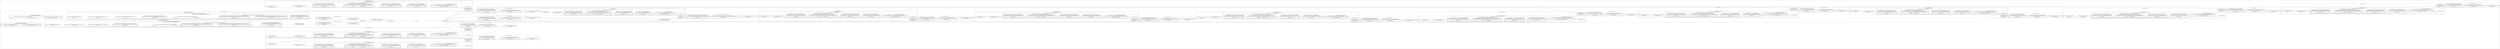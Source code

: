 digraph {
    rankdir=LR
    subgraph cluster_0 {
        label = ""
        subgraph cluster_1 {
            label = "Load Datastore snapshot"
            subgraph cluster_2 {
                label = "Load Datastore snapshot/Get export file patterns"
                subgraph cluster_3 {
                    label = "Load Datastore snapshot/Get export file patterns/Read(CreateSource)"
                    4 [label="Impulse"]
                    subgraph cluster_5 {
                        label = "Load Datastore snapshot/Get export file patterns/Read(CreateSource)/ParDo(OutputSingleSource)"
                        6 [label="ParMultiDo(OutputSingleSource)"]
                        4 -> 6 [style=solid label=""]
                    }
                    subgraph cluster_7 {
                        label = "Load Datastore snapshot/Get export file patterns/Read(CreateSource)/ParDo(BoundedSourceAsSDFWrapper)"
                        8 [label="ParMultiDo(BoundedSourceAsSDFWrapper)"]
                        6 -> 8 [style=solid label=""]
                    }
                }
            }
            subgraph cluster_9 {
                label = "Load Datastore snapshot/Find export files"
                subgraph cluster_10 {
                    label = "Load Datastore snapshot/Find export files/FileIO.MatchAll"
                    subgraph cluster_11 {
                        label = "Load Datastore snapshot/Find export files/FileIO.MatchAll/Match filepatterns"
                        12 [label="ParMultiDo(Match)"]
                        8 -> 12 [style=solid label=""]
                    }
                    subgraph cluster_13 {
                        label = "Load Datastore snapshot/Find export files/FileIO.MatchAll/Reshuffle.ViaRandomKey"
                        subgraph cluster_14 {
                            label = "Load Datastore snapshot/Find export files/FileIO.MatchAll/Reshuffle.ViaRandomKey/Pair with random key"
                            15 [label="ParMultiDo(AssignShard)"]
                            12 -> 15 [style=solid label=""]
                        }
                        subgraph cluster_16 {
                            label = "Load Datastore snapshot/Find export files/FileIO.MatchAll/Reshuffle.ViaRandomKey/Reshuffle"
                            subgraph cluster_17 {
                                label = "Load Datastore snapshot/Find export files/FileIO.MatchAll/Reshuffle.ViaRandomKey/Reshuffle/Window.Into()"
                                18 [label="Window.Assign"]
                                15 -> 18 [style=solid label=""]
                            }
                            subgraph cluster_19 {
                                label = "Load Datastore snapshot/Find export files/FileIO.MatchAll/Reshuffle.ViaRandomKey/Reshuffle/ReifyOriginalTimestamps"
                                subgraph cluster_20 {
                                    label = "Load Datastore snapshot/Find export files/FileIO.MatchAll/Reshuffle.ViaRandomKey/Reshuffle/ReifyOriginalTimestamps/ParDo(Anonymous)"
                                    21 [label="ParMultiDo(Anonymous)"]
                                    18 -> 21 [style=solid label=""]
                                }
                            }
                            22 [label="GroupByKey"]
                            21 -> 22 [style=solid label=""]
                            subgraph cluster_23 {
                                label = "Load Datastore snapshot/Find export files/FileIO.MatchAll/Reshuffle.ViaRandomKey/Reshuffle/ExpandIterable"
                                24 [label="ParMultiDo(Anonymous)"]
                                22 -> 24 [style=solid label=""]
                            }
                            subgraph cluster_25 {
                                label = "Load Datastore snapshot/Find export files/FileIO.MatchAll/Reshuffle.ViaRandomKey/Reshuffle/RestoreOriginalTimestamps"
                                subgraph cluster_26 {
                                    label = "Load Datastore snapshot/Find export files/FileIO.MatchAll/Reshuffle.ViaRandomKey/Reshuffle/RestoreOriginalTimestamps/ReifyTimestamps.RemoveWildcard"
                                    subgraph cluster_27 {
                                        label = "Load Datastore snapshot/Find export files/FileIO.MatchAll/Reshuffle.ViaRandomKey/Reshuffle/RestoreOriginalTimestamps/ReifyTimestamps.RemoveWildcard/ParDo(Anonymous)"
                                        28 [label="ParMultiDo(Anonymous)"]
                                        24 -> 28 [style=solid label=""]
                                    }
                                }
                                subgraph cluster_29 {
                                    label = "Load Datastore snapshot/Find export files/FileIO.MatchAll/Reshuffle.ViaRandomKey/Reshuffle/RestoreOriginalTimestamps/Reify.ExtractTimestampsFromValues"
                                    subgraph cluster_30 {
                                        label = "Load Datastore snapshot/Find export files/FileIO.MatchAll/Reshuffle.ViaRandomKey/Reshuffle/RestoreOriginalTimestamps/Reify.ExtractTimestampsFromValues/ParDo(Anonymous)"
                                        31 [label="ParMultiDo(Anonymous)"]
                                        28 -> 31 [style=solid label=""]
                                    }
                                }
                            }
                        }
                        subgraph cluster_32 {
                            label = "Load Datastore snapshot/Find export files/FileIO.MatchAll/Reshuffle.ViaRandomKey/Values"
                            subgraph cluster_33 {
                                label = "Load Datastore snapshot/Find export files/FileIO.MatchAll/Reshuffle.ViaRandomKey/Values/Values"
                                subgraph cluster_34 {
                                    label = "Load Datastore snapshot/Find export files/FileIO.MatchAll/Reshuffle.ViaRandomKey/Values/Values/Map"
                                    35 [label="ParMultiDo(Anonymous)"]
                                    31 -> 35 [style=solid label=""]
                                }
                            }
                        }
                    }
                }
            }
            subgraph cluster_36 {
                label = "Load Datastore snapshot/Load export data"
                subgraph cluster_37 {
                    label = "Load Datastore snapshot/Load export data/FileIO.ReadMatches"
                    subgraph cluster_38 {
                        label = "Load Datastore snapshot/Load export data/FileIO.ReadMatches/ParDo(ToReadableFile)"
                        39 [label="ParMultiDo(ToReadableFile)"]
                        35 -> 39 [style=solid label=""]
                    }
                }
                subgraph cluster_40 {
                    label = "Load Datastore snapshot/Load export data/BackupFileReader"
                    41 [label="ParMultiDo(BackupFileReader)"]
                    39 -> 41 [style=solid label=""]
                }
            }
            subgraph cluster_42 {
                label = "Load Datastore snapshot/Get commitlog file patterns"
                subgraph cluster_43 {
                    label = "Load Datastore snapshot/Get commitlog file patterns/Read(CreateSource)"
                    44 [label="Impulse"]
                    subgraph cluster_45 {
                        label = "Load Datastore snapshot/Get commitlog file patterns/Read(CreateSource)/ParDo(OutputSingleSource)"
                        46 [label="ParMultiDo(OutputSingleSource)"]
                        44 -> 46 [style=solid label=""]
                    }
                    subgraph cluster_47 {
                        label = "Load Datastore snapshot/Get commitlog file patterns/Read(CreateSource)/ParDo(BoundedSourceAsSDFWrapper)"
                        48 [label="ParMultiDo(BoundedSourceAsSDFWrapper)"]
                        46 -> 48 [style=solid label=""]
                    }
                }
            }
            subgraph cluster_49 {
                label = "Load Datastore snapshot/Find commitlog files"
                subgraph cluster_50 {
                    label = "Load Datastore snapshot/Find commitlog files/FileIO.MatchAll"
                    subgraph cluster_51 {
                        label = "Load Datastore snapshot/Find commitlog files/FileIO.MatchAll/Match filepatterns"
                        52 [label="ParMultiDo(Match)"]
                        48 -> 52 [style=solid label=""]
                    }
                    subgraph cluster_53 {
                        label = "Load Datastore snapshot/Find commitlog files/FileIO.MatchAll/Reshuffle.ViaRandomKey"
                        subgraph cluster_54 {
                            label = "Load Datastore snapshot/Find commitlog files/FileIO.MatchAll/Reshuffle.ViaRandomKey/Pair with random key"
                            55 [label="ParMultiDo(AssignShard)"]
                            52 -> 55 [style=solid label=""]
                        }
                        subgraph cluster_56 {
                            label = "Load Datastore snapshot/Find commitlog files/FileIO.MatchAll/Reshuffle.ViaRandomKey/Reshuffle"
                            subgraph cluster_57 {
                                label = "Load Datastore snapshot/Find commitlog files/FileIO.MatchAll/Reshuffle.ViaRandomKey/Reshuffle/Window.Into()"
                                58 [label="Window.Assign"]
                                55 -> 58 [style=solid label=""]
                            }
                            subgraph cluster_59 {
                                label = "Load Datastore snapshot/Find commitlog files/FileIO.MatchAll/Reshuffle.ViaRandomKey/Reshuffle/ReifyOriginalTimestamps"
                                subgraph cluster_60 {
                                    label = "Load Datastore snapshot/Find commitlog files/FileIO.MatchAll/Reshuffle.ViaRandomKey/Reshuffle/ReifyOriginalTimestamps/ParDo(Anonymous)"
                                    61 [label="ParMultiDo(Anonymous)"]
                                    58 -> 61 [style=solid label=""]
                                }
                            }
                            62 [label="GroupByKey"]
                            61 -> 62 [style=solid label=""]
                            subgraph cluster_63 {
                                label = "Load Datastore snapshot/Find commitlog files/FileIO.MatchAll/Reshuffle.ViaRandomKey/Reshuffle/ExpandIterable"
                                64 [label="ParMultiDo(Anonymous)"]
                                62 -> 64 [style=solid label=""]
                            }
                            subgraph cluster_65 {
                                label = "Load Datastore snapshot/Find commitlog files/FileIO.MatchAll/Reshuffle.ViaRandomKey/Reshuffle/RestoreOriginalTimestamps"
                                subgraph cluster_66 {
                                    label = "Load Datastore snapshot/Find commitlog files/FileIO.MatchAll/Reshuffle.ViaRandomKey/Reshuffle/RestoreOriginalTimestamps/ReifyTimestamps.RemoveWildcard"
                                    subgraph cluster_67 {
                                        label = "Load Datastore snapshot/Find commitlog files/FileIO.MatchAll/Reshuffle.ViaRandomKey/Reshuffle/RestoreOriginalTimestamps/ReifyTimestamps.RemoveWildcard/ParDo(Anonymous)"
                                        68 [label="ParMultiDo(Anonymous)"]
                                        64 -> 68 [style=solid label=""]
                                    }
                                }
                                subgraph cluster_69 {
                                    label = "Load Datastore snapshot/Find commitlog files/FileIO.MatchAll/Reshuffle.ViaRandomKey/Reshuffle/RestoreOriginalTimestamps/Reify.ExtractTimestampsFromValues"
                                    subgraph cluster_70 {
                                        label = "Load Datastore snapshot/Find commitlog files/FileIO.MatchAll/Reshuffle.ViaRandomKey/Reshuffle/RestoreOriginalTimestamps/Reify.ExtractTimestampsFromValues/ParDo(Anonymous)"
                                        71 [label="ParMultiDo(Anonymous)"]
                                        68 -> 71 [style=solid label=""]
                                    }
                                }
                            }
                        }
                        subgraph cluster_72 {
                            label = "Load Datastore snapshot/Find commitlog files/FileIO.MatchAll/Reshuffle.ViaRandomKey/Values"
                            subgraph cluster_73 {
                                label = "Load Datastore snapshot/Find commitlog files/FileIO.MatchAll/Reshuffle.ViaRandomKey/Values/Values"
                                subgraph cluster_74 {
                                    label = "Load Datastore snapshot/Find commitlog files/FileIO.MatchAll/Reshuffle.ViaRandomKey/Values/Values/Map"
                                    75 [label="ParMultiDo(Anonymous)"]
                                    71 -> 75 [style=solid label=""]
                                }
                            }
                        }
                    }
                }
            }
            subgraph cluster_76 {
                label = "Load Datastore snapshot/Filter commitLog by time"
                77 [label="ParMultiDo(FilterCommitLogFileByTime)"]
                75 -> 77 [style=solid label=""]
            }
            subgraph cluster_78 {
                label = "Load Datastore snapshot/Load commitlog data"
                subgraph cluster_79 {
                    label = "Load Datastore snapshot/Load commitlog data/FileIO.ReadMatches"
                    subgraph cluster_80 {
                        label = "Load Datastore snapshot/Load commitlog data/FileIO.ReadMatches/ParDo(ToReadableFile)"
                        81 [label="ParMultiDo(ToReadableFile)"]
                        77 -> 81 [style=solid label=""]
                    }
                }
                subgraph cluster_82 {
                    label = "Load Datastore snapshot/Load commitlog data/BackupFileReader"
                    83 [label="ParMultiDo(BackupFileReader)"]
                    81 -> 83 [style=solid label=""]
                }
            }
            84 [label="Flatten.PCollections"]
            41 -> 84 [style=solid label=""]
            83 -> 84 [style=solid label=""]
            subgraph cluster_85 {
                label = "Load Datastore snapshot/Key entities by Datastore Keys"
                subgraph cluster_86 {
                    label = "Load Datastore snapshot/Key entities by Datastore Keys/Map"
                    87 [label="ParMultiDo(Anonymous)"]
                    84 -> 87 [style=solid label=""]
                }
            }
            88 [label="GroupByKey"]
            87 -> 88 [style=solid label=""]
            89 [label="ParMultiDo(Anonymous)"]
            88 -> 89 [style=solid label=""]
        }
        subgraph cluster_90 {
            label = "Write to Sql: Transforms:Registry"
            subgraph cluster_91 {
                label = "Write to Sql: Transforms:Registry/Shard data for Transforms:Registry"
                subgraph cluster_92 {
                    label = "Write to Sql: Transforms:Registry/Shard data for Transforms:Registry/AddKeys"
                    subgraph cluster_93 {
                        label = "Write to Sql: Transforms:Registry/Shard data for Transforms:Registry/AddKeys/Map"
                        94 [label="ParMultiDo(Anonymous)"]
                        89 -> 94 [style=solid label=""]
                    }
                }
            }
            subgraph cluster_95 {
                label = "Write to Sql: Transforms:Registry/Batch output by shard Transforms:Registry"
                subgraph cluster_96 {
                    label = "Write to Sql: Transforms:Registry/Batch output by shard Transforms:Registry/ParDo(GroupIntoBatches)"
                    97 [label="ParMultiDo(GroupIntoBatches)"]
                    94 -> 97 [style=solid label=""]
                }
            }
            subgraph cluster_98 {
                label = "Write to Sql: Transforms:Registry/Write in batch for Transforms:Registry"
                99 [label="ParMultiDo(SqlBatchWriter)"]
                97 -> 99 [style=solid label=""]
            }
        }
        subgraph cluster_100 {
            label = "Wait on Transforms:Registry"
            subgraph cluster_101 {
                label = "Wait on Transforms:Registry/To wait view 0"
                subgraph cluster_102 {
                    label = "Wait on Transforms:Registry/To wait view 0/Window.Into()"
                    103 [label="Flatten.PCollections"]
                    99 -> 103 [style=solid label=""]
                }
                subgraph cluster_104 {
                    label = "Wait on Transforms:Registry/To wait view 0/ParDo(CollectWindows)"
                    105 [label="ParMultiDo(CollectWindows)"]
                    103 -> 105 [style=solid label=""]
                }
                subgraph cluster_106 {
                    label = "Wait on Transforms:Registry/To wait view 0/Sample.Any"
                    subgraph cluster_107 {
                        label = "Wait on Transforms:Registry/To wait view 0/Sample.Any/Combine.globally(SampleAny)"
                        subgraph cluster_108 {
                            label = "Wait on Transforms:Registry/To wait view 0/Sample.Any/Combine.globally(SampleAny)/WithKeys"
                            subgraph cluster_109 {
                                label = "Wait on Transforms:Registry/To wait view 0/Sample.Any/Combine.globally(SampleAny)/WithKeys/AddKeys"
                                subgraph cluster_110 {
                                    label = "Wait on Transforms:Registry/To wait view 0/Sample.Any/Combine.globally(SampleAny)/WithKeys/AddKeys/Map"
                                    111 [label="ParMultiDo(Anonymous)"]
                                    105 -> 111 [style=solid label=""]
                                }
                            }
                        }
                        subgraph cluster_112 {
                            label = "Wait on Transforms:Registry/To wait view 0/Sample.Any/Combine.globally(SampleAny)/Combine.perKey(SampleAny)"
                            113 [label="GroupByKey"]
                            111 -> 113 [style=solid label=""]
                            subgraph cluster_114 {
                                label = "Wait on Transforms:Registry/To wait view 0/Sample.Any/Combine.globally(SampleAny)/Combine.perKey(SampleAny)/Combine.GroupedValues"
                                subgraph cluster_115 {
                                    label = "Wait on Transforms:Registry/To wait view 0/Sample.Any/Combine.globally(SampleAny)/Combine.perKey(SampleAny)/Combine.GroupedValues/ParDo(Anonymous)"
                                    116 [label="ParMultiDo(Anonymous)"]
                                    113 -> 116 [style=solid label=""]
                                }
                            }
                        }
                        subgraph cluster_117 {
                            label = "Wait on Transforms:Registry/To wait view 0/Sample.Any/Combine.globally(SampleAny)/Values"
                            subgraph cluster_118 {
                                label = "Wait on Transforms:Registry/To wait view 0/Sample.Any/Combine.globally(SampleAny)/Values/Values"
                                subgraph cluster_119 {
                                    label = "Wait on Transforms:Registry/To wait view 0/Sample.Any/Combine.globally(SampleAny)/Values/Values/Map"
                                    120 [label="ParMultiDo(Anonymous)"]
                                    116 -> 120 [style=solid label=""]
                                }
                            }
                        }
                    }
                    subgraph cluster_121 {
                        label = "Wait on Transforms:Registry/To wait view 0/Sample.Any/Flatten.Iterables"
                        subgraph cluster_122 {
                            label = "Wait on Transforms:Registry/To wait view 0/Sample.Any/Flatten.Iterables/FlattenIterables"
                            subgraph cluster_123 {
                                label = "Wait on Transforms:Registry/To wait view 0/Sample.Any/Flatten.Iterables/FlattenIterables/FlatMap"
                                124 [label="ParMultiDo(Anonymous)"]
                                120 -> 124 [style=solid label=""]
                            }
                        }
                    }
                }
                subgraph cluster_125 {
                    label = "Wait on Transforms:Registry/To wait view 0/View.AsList"
                    subgraph cluster_126 {
                        label = "Wait on Transforms:Registry/To wait view 0/View.AsList/View.VoidKeyToMultimapMaterialization"
                        subgraph cluster_127 {
                            label = "Wait on Transforms:Registry/To wait view 0/View.AsList/View.VoidKeyToMultimapMaterialization/ParDo(VoidKeyToMultimapMaterialization)"
                            128 [label="ParMultiDo(VoidKeyToMultimapMaterialization)"]
                            124 -> 128 [style=solid label=""]
                        }
                    }
                    129 [label="View.CreatePCollectionView"]
                    128 -> 129 [style=solid label=""]
                }
            }
            subgraph cluster_130 {
                label = "Wait on Transforms:Registry/Wait"
                subgraph cluster_131 {
                    label = "Wait on Transforms:Registry/Wait/Map"
                    132 [label="ParMultiDo(Anonymous)"]
                    89 -> 132 [style=solid label=""]
                    128 -> 132 [style=dashed label=""]
                }
            }
        }
        subgraph cluster_133 {
            label = "Write to Sql: Transforms:Registrar"
            subgraph cluster_134 {
                label = "Write to Sql: Transforms:Registrar/Shard data for Transforms:Registrar"
                subgraph cluster_135 {
                    label = "Write to Sql: Transforms:Registrar/Shard data for Transforms:Registrar/AddKeys"
                    subgraph cluster_136 {
                        label = "Write to Sql: Transforms:Registrar/Shard data for Transforms:Registrar/AddKeys/Map"
                        137 [label="ParMultiDo(Anonymous)"]
                        132 -> 137 [style=solid label=""]
                    }
                }
            }
            subgraph cluster_138 {
                label = "Write to Sql: Transforms:Registrar/Batch output by shard Transforms:Registrar"
                subgraph cluster_139 {
                    label = "Write to Sql: Transforms:Registrar/Batch output by shard Transforms:Registrar/ParDo(GroupIntoBatches)"
                    140 [label="ParMultiDo(GroupIntoBatches)"]
                    137 -> 140 [style=solid label=""]
                }
            }
            subgraph cluster_141 {
                label = "Write to Sql: Transforms:Registrar/Write in batch for Transforms:Registrar"
                142 [label="ParMultiDo(SqlBatchWriter)"]
                140 -> 142 [style=solid label=""]
            }
        }
        subgraph cluster_143 {
            label = "Wait on Transforms:Registrar"
            subgraph cluster_144 {
                label = "Wait on Transforms:Registrar/To wait view 0"
                subgraph cluster_145 {
                    label = "Wait on Transforms:Registrar/To wait view 0/Window.Into()"
                    146 [label="Flatten.PCollections"]
                    142 -> 146 [style=solid label=""]
                }
                subgraph cluster_147 {
                    label = "Wait on Transforms:Registrar/To wait view 0/ParDo(CollectWindows)"
                    148 [label="ParMultiDo(CollectWindows)"]
                    146 -> 148 [style=solid label=""]
                }
                subgraph cluster_149 {
                    label = "Wait on Transforms:Registrar/To wait view 0/Sample.Any"
                    subgraph cluster_150 {
                        label = "Wait on Transforms:Registrar/To wait view 0/Sample.Any/Combine.globally(SampleAny)"
                        subgraph cluster_151 {
                            label = "Wait on Transforms:Registrar/To wait view 0/Sample.Any/Combine.globally(SampleAny)/WithKeys"
                            subgraph cluster_152 {
                                label = "Wait on Transforms:Registrar/To wait view 0/Sample.Any/Combine.globally(SampleAny)/WithKeys/AddKeys"
                                subgraph cluster_153 {
                                    label = "Wait on Transforms:Registrar/To wait view 0/Sample.Any/Combine.globally(SampleAny)/WithKeys/AddKeys/Map"
                                    154 [label="ParMultiDo(Anonymous)"]
                                    148 -> 154 [style=solid label=""]
                                }
                            }
                        }
                        subgraph cluster_155 {
                            label = "Wait on Transforms:Registrar/To wait view 0/Sample.Any/Combine.globally(SampleAny)/Combine.perKey(SampleAny)"
                            156 [label="GroupByKey"]
                            154 -> 156 [style=solid label=""]
                            subgraph cluster_157 {
                                label = "Wait on Transforms:Registrar/To wait view 0/Sample.Any/Combine.globally(SampleAny)/Combine.perKey(SampleAny)/Combine.GroupedValues"
                                subgraph cluster_158 {
                                    label = "Wait on Transforms:Registrar/To wait view 0/Sample.Any/Combine.globally(SampleAny)/Combine.perKey(SampleAny)/Combine.GroupedValues/ParDo(Anonymous)"
                                    159 [label="ParMultiDo(Anonymous)"]
                                    156 -> 159 [style=solid label=""]
                                }
                            }
                        }
                        subgraph cluster_160 {
                            label = "Wait on Transforms:Registrar/To wait view 0/Sample.Any/Combine.globally(SampleAny)/Values"
                            subgraph cluster_161 {
                                label = "Wait on Transforms:Registrar/To wait view 0/Sample.Any/Combine.globally(SampleAny)/Values/Values"
                                subgraph cluster_162 {
                                    label = "Wait on Transforms:Registrar/To wait view 0/Sample.Any/Combine.globally(SampleAny)/Values/Values/Map"
                                    163 [label="ParMultiDo(Anonymous)"]
                                    159 -> 163 [style=solid label=""]
                                }
                            }
                        }
                    }
                    subgraph cluster_164 {
                        label = "Wait on Transforms:Registrar/To wait view 0/Sample.Any/Flatten.Iterables"
                        subgraph cluster_165 {
                            label = "Wait on Transforms:Registrar/To wait view 0/Sample.Any/Flatten.Iterables/FlattenIterables"
                            subgraph cluster_166 {
                                label = "Wait on Transforms:Registrar/To wait view 0/Sample.Any/Flatten.Iterables/FlattenIterables/FlatMap"
                                167 [label="ParMultiDo(Anonymous)"]
                                163 -> 167 [style=solid label=""]
                            }
                        }
                    }
                }
                subgraph cluster_168 {
                    label = "Wait on Transforms:Registrar/To wait view 0/View.AsList"
                    subgraph cluster_169 {
                        label = "Wait on Transforms:Registrar/To wait view 0/View.AsList/View.VoidKeyToMultimapMaterialization"
                        subgraph cluster_170 {
                            label = "Wait on Transforms:Registrar/To wait view 0/View.AsList/View.VoidKeyToMultimapMaterialization/ParDo(VoidKeyToMultimapMaterialization)"
                            171 [label="ParMultiDo(VoidKeyToMultimapMaterialization)"]
                            167 -> 171 [style=solid label=""]
                        }
                    }
                    172 [label="View.CreatePCollectionView"]
                    171 -> 172 [style=solid label=""]
                }
            }
            subgraph cluster_173 {
                label = "Wait on Transforms:Registrar/Wait"
                subgraph cluster_174 {
                    label = "Wait on Transforms:Registrar/Wait/Map"
                    175 [label="ParMultiDo(Anonymous)"]
                    89 -> 175 [style=solid label=""]
                    171 -> 175 [style=dashed label=""]
                }
            }
        }
        subgraph cluster_176 {
            label = "Write to Sql: Transforms:ContactResource"
            subgraph cluster_177 {
                label = "Write to Sql: Transforms:ContactResource/Shard data for Transforms:ContactResource"
                subgraph cluster_178 {
                    label = "Write to Sql: Transforms:ContactResource/Shard data for Transforms:ContactResource/AddKeys"
                    subgraph cluster_179 {
                        label = "Write to Sql: Transforms:ContactResource/Shard data for Transforms:ContactResource/AddKeys/Map"
                        180 [label="ParMultiDo(Anonymous)"]
                        175 -> 180 [style=solid label=""]
                    }
                }
            }
            subgraph cluster_181 {
                label = "Write to Sql: Transforms:ContactResource/Batch output by shard Transforms:ContactResource"
                subgraph cluster_182 {
                    label = "Write to Sql: Transforms:ContactResource/Batch output by shard Transforms:ContactResource/ParDo(GroupIntoBatches)"
                    183 [label="ParMultiDo(GroupIntoBatches)"]
                    180 -> 183 [style=solid label=""]
                }
            }
            subgraph cluster_184 {
                label = "Write to Sql: Transforms:ContactResource/Write in batch for Transforms:ContactResource"
                185 [label="ParMultiDo(SqlBatchWriter)"]
                183 -> 185 [style=solid label=""]
            }
        }
        subgraph cluster_186 {
            label = "Wait on Transforms:ContactResource"
            subgraph cluster_187 {
                label = "Wait on Transforms:ContactResource/To wait view 0"
                subgraph cluster_188 {
                    label = "Wait on Transforms:ContactResource/To wait view 0/Window.Into()"
                    189 [label="Flatten.PCollections"]
                    185 -> 189 [style=solid label=""]
                }
                subgraph cluster_190 {
                    label = "Wait on Transforms:ContactResource/To wait view 0/ParDo(CollectWindows)"
                    191 [label="ParMultiDo(CollectWindows)"]
                    189 -> 191 [style=solid label=""]
                }
                subgraph cluster_192 {
                    label = "Wait on Transforms:ContactResource/To wait view 0/Sample.Any"
                    subgraph cluster_193 {
                        label = "Wait on Transforms:ContactResource/To wait view 0/Sample.Any/Combine.globally(SampleAny)"
                        subgraph cluster_194 {
                            label = "Wait on Transforms:ContactResource/To wait view 0/Sample.Any/Combine.globally(SampleAny)/WithKeys"
                            subgraph cluster_195 {
                                label = "Wait on Transforms:ContactResource/To wait view 0/Sample.Any/Combine.globally(SampleAny)/WithKeys/AddKeys"
                                subgraph cluster_196 {
                                    label = "Wait on Transforms:ContactResource/To wait view 0/Sample.Any/Combine.globally(SampleAny)/WithKeys/AddKeys/Map"
                                    197 [label="ParMultiDo(Anonymous)"]
                                    191 -> 197 [style=solid label=""]
                                }
                            }
                        }
                        subgraph cluster_198 {
                            label = "Wait on Transforms:ContactResource/To wait view 0/Sample.Any/Combine.globally(SampleAny)/Combine.perKey(SampleAny)"
                            199 [label="GroupByKey"]
                            197 -> 199 [style=solid label=""]
                            subgraph cluster_200 {
                                label = "Wait on Transforms:ContactResource/To wait view 0/Sample.Any/Combine.globally(SampleAny)/Combine.perKey(SampleAny)/Combine.GroupedValues"
                                subgraph cluster_201 {
                                    label = "Wait on Transforms:ContactResource/To wait view 0/Sample.Any/Combine.globally(SampleAny)/Combine.perKey(SampleAny)/Combine.GroupedValues/ParDo(Anonymous)"
                                    202 [label="ParMultiDo(Anonymous)"]
                                    199 -> 202 [style=solid label=""]
                                }
                            }
                        }
                        subgraph cluster_203 {
                            label = "Wait on Transforms:ContactResource/To wait view 0/Sample.Any/Combine.globally(SampleAny)/Values"
                            subgraph cluster_204 {
                                label = "Wait on Transforms:ContactResource/To wait view 0/Sample.Any/Combine.globally(SampleAny)/Values/Values"
                                subgraph cluster_205 {
                                    label = "Wait on Transforms:ContactResource/To wait view 0/Sample.Any/Combine.globally(SampleAny)/Values/Values/Map"
                                    206 [label="ParMultiDo(Anonymous)"]
                                    202 -> 206 [style=solid label=""]
                                }
                            }
                        }
                    }
                    subgraph cluster_207 {
                        label = "Wait on Transforms:ContactResource/To wait view 0/Sample.Any/Flatten.Iterables"
                        subgraph cluster_208 {
                            label = "Wait on Transforms:ContactResource/To wait view 0/Sample.Any/Flatten.Iterables/FlattenIterables"
                            subgraph cluster_209 {
                                label = "Wait on Transforms:ContactResource/To wait view 0/Sample.Any/Flatten.Iterables/FlattenIterables/FlatMap"
                                210 [label="ParMultiDo(Anonymous)"]
                                206 -> 210 [style=solid label=""]
                            }
                        }
                    }
                }
                subgraph cluster_211 {
                    label = "Wait on Transforms:ContactResource/To wait view 0/View.AsList"
                    subgraph cluster_212 {
                        label = "Wait on Transforms:ContactResource/To wait view 0/View.AsList/View.VoidKeyToMultimapMaterialization"
                        subgraph cluster_213 {
                            label = "Wait on Transforms:ContactResource/To wait view 0/View.AsList/View.VoidKeyToMultimapMaterialization/ParDo(VoidKeyToMultimapMaterialization)"
                            214 [label="ParMultiDo(VoidKeyToMultimapMaterialization)"]
                            210 -> 214 [style=solid label=""]
                        }
                    }
                    215 [label="View.CreatePCollectionView"]
                    214 -> 215 [style=solid label=""]
                }
            }
            subgraph cluster_216 {
                label = "Wait on Transforms:ContactResource/Wait"
                subgraph cluster_217 {
                    label = "Wait on Transforms:ContactResource/Wait/Map"
                    218 [label="ParMultiDo(Anonymous)"]
                    89 -> 218 [style=solid label=""]
                    214 -> 218 [style=dashed label=""]
                }
            }
        }
        subgraph cluster_219 {
            label = "Write to Sql: Transforms:RegistrarContact"
            subgraph cluster_220 {
                label = "Write to Sql: Transforms:RegistrarContact/Shard data for Transforms:RegistrarContact"
                subgraph cluster_221 {
                    label = "Write to Sql: Transforms:RegistrarContact/Shard data for Transforms:RegistrarContact/AddKeys"
                    subgraph cluster_222 {
                        label = "Write to Sql: Transforms:RegistrarContact/Shard data for Transforms:RegistrarContact/AddKeys/Map"
                        223 [label="ParMultiDo(Anonymous)"]
                        218 -> 223 [style=solid label=""]
                    }
                }
            }
            subgraph cluster_224 {
                label = "Write to Sql: Transforms:RegistrarContact/Batch output by shard Transforms:RegistrarContact"
                subgraph cluster_225 {
                    label = "Write to Sql: Transforms:RegistrarContact/Batch output by shard Transforms:RegistrarContact/ParDo(GroupIntoBatches)"
                    226 [label="ParMultiDo(GroupIntoBatches)"]
                    223 -> 226 [style=solid label=""]
                }
            }
            subgraph cluster_227 {
                label = "Write to Sql: Transforms:RegistrarContact/Write in batch for Transforms:RegistrarContact"
                228 [label="ParMultiDo(SqlBatchWriter)"]
                226 -> 228 [style=solid label=""]
            }
        }
        subgraph cluster_229 {
            label = "Remove circular foreign keys from DomainBase"
            230 [label="ParMultiDo(RemoveDomainBaseForeignKeys)"]
            89 -> 230 [style=solid label=""]
        }
        subgraph cluster_231 {
            label = "Wait on phase one"
            subgraph cluster_232 {
                label = "Wait on phase one/To wait view 0"
                subgraph cluster_233 {
                    label = "Wait on phase one/To wait view 0/Window.Into()"
                    234 [label="Flatten.PCollections"]
                    228 -> 234 [style=solid label=""]
                }
                subgraph cluster_235 {
                    label = "Wait on phase one/To wait view 0/ParDo(CollectWindows)"
                    236 [label="ParMultiDo(CollectWindows)"]
                    234 -> 236 [style=solid label=""]
                }
                subgraph cluster_237 {
                    label = "Wait on phase one/To wait view 0/Sample.Any"
                    subgraph cluster_238 {
                        label = "Wait on phase one/To wait view 0/Sample.Any/Combine.globally(SampleAny)"
                        subgraph cluster_239 {
                            label = "Wait on phase one/To wait view 0/Sample.Any/Combine.globally(SampleAny)/WithKeys"
                            subgraph cluster_240 {
                                label = "Wait on phase one/To wait view 0/Sample.Any/Combine.globally(SampleAny)/WithKeys/AddKeys"
                                subgraph cluster_241 {
                                    label = "Wait on phase one/To wait view 0/Sample.Any/Combine.globally(SampleAny)/WithKeys/AddKeys/Map"
                                    242 [label="ParMultiDo(Anonymous)"]
                                    236 -> 242 [style=solid label=""]
                                }
                            }
                        }
                        subgraph cluster_243 {
                            label = "Wait on phase one/To wait view 0/Sample.Any/Combine.globally(SampleAny)/Combine.perKey(SampleAny)"
                            244 [label="GroupByKey"]
                            242 -> 244 [style=solid label=""]
                            subgraph cluster_245 {
                                label = "Wait on phase one/To wait view 0/Sample.Any/Combine.globally(SampleAny)/Combine.perKey(SampleAny)/Combine.GroupedValues"
                                subgraph cluster_246 {
                                    label = "Wait on phase one/To wait view 0/Sample.Any/Combine.globally(SampleAny)/Combine.perKey(SampleAny)/Combine.GroupedValues/ParDo(Anonymous)"
                                    247 [label="ParMultiDo(Anonymous)"]
                                    244 -> 247 [style=solid label=""]
                                }
                            }
                        }
                        subgraph cluster_248 {
                            label = "Wait on phase one/To wait view 0/Sample.Any/Combine.globally(SampleAny)/Values"
                            subgraph cluster_249 {
                                label = "Wait on phase one/To wait view 0/Sample.Any/Combine.globally(SampleAny)/Values/Values"
                                subgraph cluster_250 {
                                    label = "Wait on phase one/To wait view 0/Sample.Any/Combine.globally(SampleAny)/Values/Values/Map"
                                    251 [label="ParMultiDo(Anonymous)"]
                                    247 -> 251 [style=solid label=""]
                                }
                            }
                        }
                    }
                    subgraph cluster_252 {
                        label = "Wait on phase one/To wait view 0/Sample.Any/Flatten.Iterables"
                        subgraph cluster_253 {
                            label = "Wait on phase one/To wait view 0/Sample.Any/Flatten.Iterables/FlattenIterables"
                            subgraph cluster_254 {
                                label = "Wait on phase one/To wait view 0/Sample.Any/Flatten.Iterables/FlattenIterables/FlatMap"
                                255 [label="ParMultiDo(Anonymous)"]
                                251 -> 255 [style=solid label=""]
                            }
                        }
                    }
                }
                subgraph cluster_256 {
                    label = "Wait on phase one/To wait view 0/View.AsList"
                    subgraph cluster_257 {
                        label = "Wait on phase one/To wait view 0/View.AsList/View.VoidKeyToMultimapMaterialization"
                        subgraph cluster_258 {
                            label = "Wait on phase one/To wait view 0/View.AsList/View.VoidKeyToMultimapMaterialization/ParDo(VoidKeyToMultimapMaterialization)"
                            259 [label="ParMultiDo(VoidKeyToMultimapMaterialization)"]
                            255 -> 259 [style=solid label=""]
                        }
                    }
                    260 [label="View.CreatePCollectionView"]
                    259 -> 260 [style=solid label=""]
                }
            }
            subgraph cluster_261 {
                label = "Wait on phase one/Wait"
                subgraph cluster_262 {
                    label = "Wait on phase one/Wait/Map"
                    263 [label="ParMultiDo(Anonymous)"]
                    230 -> 263 [style=solid label=""]
                    259 -> 263 [style=dashed label=""]
                }
            }
        }
        subgraph cluster_264 {
            label = "Write to Sql: DomainBase without circular foreign keys"
            subgraph cluster_265 {
                label = "Write to Sql: DomainBase without circular foreign keys/Shard data for DomainBase without circular foreign keys"
                subgraph cluster_266 {
                    label = "Write to Sql: DomainBase without circular foreign keys/Shard data for DomainBase without circular foreign keys/AddKeys"
                    subgraph cluster_267 {
                        label = "Write to Sql: DomainBase without circular foreign keys/Shard data for DomainBase without circular foreign keys/AddKeys/Map"
                        268 [label="ParMultiDo(Anonymous)"]
                        263 -> 268 [style=solid label=""]
                    }
                }
            }
            subgraph cluster_269 {
                label = "Write to Sql: DomainBase without circular foreign keys/Batch output by shard DomainBase without circular foreign keys"
                subgraph cluster_270 {
                    label = "Write to Sql: DomainBase without circular foreign keys/Batch output by shard DomainBase without circular foreign keys/ParDo(GroupIntoBatches)"
                    271 [label="ParMultiDo(GroupIntoBatches)"]
                    268 -> 271 [style=solid label=""]
                }
            }
            subgraph cluster_272 {
                label = "Write to Sql: DomainBase without circular foreign keys/Write in batch for DomainBase without circular foreign keys"
                273 [label="ParMultiDo(SqlBatchWriter)"]
                271 -> 273 [style=solid label=""]
            }
        }
        subgraph cluster_274 {
            label = "Wait on DomainBaseNoFkeys"
            subgraph cluster_275 {
                label = "Wait on DomainBaseNoFkeys/To wait view 0"
                subgraph cluster_276 {
                    label = "Wait on DomainBaseNoFkeys/To wait view 0/Window.Into()"
                    277 [label="Flatten.PCollections"]
                    273 -> 277 [style=solid label=""]
                }
                subgraph cluster_278 {
                    label = "Wait on DomainBaseNoFkeys/To wait view 0/ParDo(CollectWindows)"
                    279 [label="ParMultiDo(CollectWindows)"]
                    277 -> 279 [style=solid label=""]
                }
                subgraph cluster_280 {
                    label = "Wait on DomainBaseNoFkeys/To wait view 0/Sample.Any"
                    subgraph cluster_281 {
                        label = "Wait on DomainBaseNoFkeys/To wait view 0/Sample.Any/Combine.globally(SampleAny)"
                        subgraph cluster_282 {
                            label = "Wait on DomainBaseNoFkeys/To wait view 0/Sample.Any/Combine.globally(SampleAny)/WithKeys"
                            subgraph cluster_283 {
                                label = "Wait on DomainBaseNoFkeys/To wait view 0/Sample.Any/Combine.globally(SampleAny)/WithKeys/AddKeys"
                                subgraph cluster_284 {
                                    label = "Wait on DomainBaseNoFkeys/To wait view 0/Sample.Any/Combine.globally(SampleAny)/WithKeys/AddKeys/Map"
                                    285 [label="ParMultiDo(Anonymous)"]
                                    279 -> 285 [style=solid label=""]
                                }
                            }
                        }
                        subgraph cluster_286 {
                            label = "Wait on DomainBaseNoFkeys/To wait view 0/Sample.Any/Combine.globally(SampleAny)/Combine.perKey(SampleAny)"
                            287 [label="GroupByKey"]
                            285 -> 287 [style=solid label=""]
                            subgraph cluster_288 {
                                label = "Wait on DomainBaseNoFkeys/To wait view 0/Sample.Any/Combine.globally(SampleAny)/Combine.perKey(SampleAny)/Combine.GroupedValues"
                                subgraph cluster_289 {
                                    label = "Wait on DomainBaseNoFkeys/To wait view 0/Sample.Any/Combine.globally(SampleAny)/Combine.perKey(SampleAny)/Combine.GroupedValues/ParDo(Anonymous)"
                                    290 [label="ParMultiDo(Anonymous)"]
                                    287 -> 290 [style=solid label=""]
                                }
                            }
                        }
                        subgraph cluster_291 {
                            label = "Wait on DomainBaseNoFkeys/To wait view 0/Sample.Any/Combine.globally(SampleAny)/Values"
                            subgraph cluster_292 {
                                label = "Wait on DomainBaseNoFkeys/To wait view 0/Sample.Any/Combine.globally(SampleAny)/Values/Values"
                                subgraph cluster_293 {
                                    label = "Wait on DomainBaseNoFkeys/To wait view 0/Sample.Any/Combine.globally(SampleAny)/Values/Values/Map"
                                    294 [label="ParMultiDo(Anonymous)"]
                                    290 -> 294 [style=solid label=""]
                                }
                            }
                        }
                    }
                    subgraph cluster_295 {
                        label = "Wait on DomainBaseNoFkeys/To wait view 0/Sample.Any/Flatten.Iterables"
                        subgraph cluster_296 {
                            label = "Wait on DomainBaseNoFkeys/To wait view 0/Sample.Any/Flatten.Iterables/FlattenIterables"
                            subgraph cluster_297 {
                                label = "Wait on DomainBaseNoFkeys/To wait view 0/Sample.Any/Flatten.Iterables/FlattenIterables/FlatMap"
                                298 [label="ParMultiDo(Anonymous)"]
                                294 -> 298 [style=solid label=""]
                            }
                        }
                    }
                }
                subgraph cluster_299 {
                    label = "Wait on DomainBaseNoFkeys/To wait view 0/View.AsList"
                    subgraph cluster_300 {
                        label = "Wait on DomainBaseNoFkeys/To wait view 0/View.AsList/View.VoidKeyToMultimapMaterialization"
                        subgraph cluster_301 {
                            label = "Wait on DomainBaseNoFkeys/To wait view 0/View.AsList/View.VoidKeyToMultimapMaterialization/ParDo(VoidKeyToMultimapMaterialization)"
                            302 [label="ParMultiDo(VoidKeyToMultimapMaterialization)"]
                            298 -> 302 [style=solid label=""]
                        }
                    }
                    303 [label="View.CreatePCollectionView"]
                    302 -> 303 [style=solid label=""]
                }
            }
            subgraph cluster_304 {
                label = "Wait on DomainBaseNoFkeys/Wait"
                subgraph cluster_305 {
                    label = "Wait on DomainBaseNoFkeys/Wait/Map"
                    306 [label="ParMultiDo(Anonymous)"]
                    89 -> 306 [style=solid label=""]
                    302 -> 306 [style=dashed label=""]
                }
            }
        }
        subgraph cluster_307 {
            label = "Write to Sql: Transforms:HostResource"
            subgraph cluster_308 {
                label = "Write to Sql: Transforms:HostResource/Shard data for Transforms:HostResource"
                subgraph cluster_309 {
                    label = "Write to Sql: Transforms:HostResource/Shard data for Transforms:HostResource/AddKeys"
                    subgraph cluster_310 {
                        label = "Write to Sql: Transforms:HostResource/Shard data for Transforms:HostResource/AddKeys/Map"
                        311 [label="ParMultiDo(Anonymous)"]
                        306 -> 311 [style=solid label=""]
                    }
                }
            }
            subgraph cluster_312 {
                label = "Write to Sql: Transforms:HostResource/Batch output by shard Transforms:HostResource"
                subgraph cluster_313 {
                    label = "Write to Sql: Transforms:HostResource/Batch output by shard Transforms:HostResource/ParDo(GroupIntoBatches)"
                    314 [label="ParMultiDo(GroupIntoBatches)"]
                    311 -> 314 [style=solid label=""]
                }
            }
            subgraph cluster_315 {
                label = "Write to Sql: Transforms:HostResource/Write in batch for Transforms:HostResource"
                316 [label="ParMultiDo(SqlBatchWriter)"]
                314 -> 316 [style=solid label=""]
            }
        }
        subgraph cluster_317 {
            label = "Wait on Transforms:HostResource"
            subgraph cluster_318 {
                label = "Wait on Transforms:HostResource/To wait view 0"
                subgraph cluster_319 {
                    label = "Wait on Transforms:HostResource/To wait view 0/Window.Into()"
                    320 [label="Flatten.PCollections"]
                    316 -> 320 [style=solid label=""]
                }
                subgraph cluster_321 {
                    label = "Wait on Transforms:HostResource/To wait view 0/ParDo(CollectWindows)"
                    322 [label="ParMultiDo(CollectWindows)"]
                    320 -> 322 [style=solid label=""]
                }
                subgraph cluster_323 {
                    label = "Wait on Transforms:HostResource/To wait view 0/Sample.Any"
                    subgraph cluster_324 {
                        label = "Wait on Transforms:HostResource/To wait view 0/Sample.Any/Combine.globally(SampleAny)"
                        subgraph cluster_325 {
                            label = "Wait on Transforms:HostResource/To wait view 0/Sample.Any/Combine.globally(SampleAny)/WithKeys"
                            subgraph cluster_326 {
                                label = "Wait on Transforms:HostResource/To wait view 0/Sample.Any/Combine.globally(SampleAny)/WithKeys/AddKeys"
                                subgraph cluster_327 {
                                    label = "Wait on Transforms:HostResource/To wait view 0/Sample.Any/Combine.globally(SampleAny)/WithKeys/AddKeys/Map"
                                    328 [label="ParMultiDo(Anonymous)"]
                                    322 -> 328 [style=solid label=""]
                                }
                            }
                        }
                        subgraph cluster_329 {
                            label = "Wait on Transforms:HostResource/To wait view 0/Sample.Any/Combine.globally(SampleAny)/Combine.perKey(SampleAny)"
                            330 [label="GroupByKey"]
                            328 -> 330 [style=solid label=""]
                            subgraph cluster_331 {
                                label = "Wait on Transforms:HostResource/To wait view 0/Sample.Any/Combine.globally(SampleAny)/Combine.perKey(SampleAny)/Combine.GroupedValues"
                                subgraph cluster_332 {
                                    label = "Wait on Transforms:HostResource/To wait view 0/Sample.Any/Combine.globally(SampleAny)/Combine.perKey(SampleAny)/Combine.GroupedValues/ParDo(Anonymous)"
                                    333 [label="ParMultiDo(Anonymous)"]
                                    330 -> 333 [style=solid label=""]
                                }
                            }
                        }
                        subgraph cluster_334 {
                            label = "Wait on Transforms:HostResource/To wait view 0/Sample.Any/Combine.globally(SampleAny)/Values"
                            subgraph cluster_335 {
                                label = "Wait on Transforms:HostResource/To wait view 0/Sample.Any/Combine.globally(SampleAny)/Values/Values"
                                subgraph cluster_336 {
                                    label = "Wait on Transforms:HostResource/To wait view 0/Sample.Any/Combine.globally(SampleAny)/Values/Values/Map"
                                    337 [label="ParMultiDo(Anonymous)"]
                                    333 -> 337 [style=solid label=""]
                                }
                            }
                        }
                    }
                    subgraph cluster_338 {
                        label = "Wait on Transforms:HostResource/To wait view 0/Sample.Any/Flatten.Iterables"
                        subgraph cluster_339 {
                            label = "Wait on Transforms:HostResource/To wait view 0/Sample.Any/Flatten.Iterables/FlattenIterables"
                            subgraph cluster_340 {
                                label = "Wait on Transforms:HostResource/To wait view 0/Sample.Any/Flatten.Iterables/FlattenIterables/FlatMap"
                                341 [label="ParMultiDo(Anonymous)"]
                                337 -> 341 [style=solid label=""]
                            }
                        }
                    }
                }
                subgraph cluster_342 {
                    label = "Wait on Transforms:HostResource/To wait view 0/View.AsList"
                    subgraph cluster_343 {
                        label = "Wait on Transforms:HostResource/To wait view 0/View.AsList/View.VoidKeyToMultimapMaterialization"
                        subgraph cluster_344 {
                            label = "Wait on Transforms:HostResource/To wait view 0/View.AsList/View.VoidKeyToMultimapMaterialization/ParDo(VoidKeyToMultimapMaterialization)"
                            345 [label="ParMultiDo(VoidKeyToMultimapMaterialization)"]
                            341 -> 345 [style=solid label=""]
                        }
                    }
                    346 [label="View.CreatePCollectionView"]
                    345 -> 346 [style=solid label=""]
                }
            }
            subgraph cluster_347 {
                label = "Wait on Transforms:HostResource/Wait"
                subgraph cluster_348 {
                    label = "Wait on Transforms:HostResource/Wait/Map"
                    349 [label="ParMultiDo(Anonymous)"]
                    89 -> 349 [style=solid label=""]
                    345 -> 349 [style=dashed label=""]
                }
            }
        }
        subgraph cluster_350 {
            label = "Write to Sql: Transforms:HistoryEntry"
            subgraph cluster_351 {
                label = "Write to Sql: Transforms:HistoryEntry/Shard data for Transforms:HistoryEntry"
                subgraph cluster_352 {
                    label = "Write to Sql: Transforms:HistoryEntry/Shard data for Transforms:HistoryEntry/AddKeys"
                    subgraph cluster_353 {
                        label = "Write to Sql: Transforms:HistoryEntry/Shard data for Transforms:HistoryEntry/AddKeys/Map"
                        354 [label="ParMultiDo(Anonymous)"]
                        349 -> 354 [style=solid label=""]
                    }
                }
            }
            subgraph cluster_355 {
                label = "Write to Sql: Transforms:HistoryEntry/Batch output by shard Transforms:HistoryEntry"
                subgraph cluster_356 {
                    label = "Write to Sql: Transforms:HistoryEntry/Batch output by shard Transforms:HistoryEntry/ParDo(GroupIntoBatches)"
                    357 [label="ParMultiDo(GroupIntoBatches)"]
                    354 -> 357 [style=solid label=""]
                }
            }
            subgraph cluster_358 {
                label = "Write to Sql: Transforms:HistoryEntry/Write in batch for Transforms:HistoryEntry"
                359 [label="ParMultiDo(SqlBatchWriter)"]
                357 -> 359 [style=solid label=""]
            }
        }
        subgraph cluster_360 {
            label = "Wait on Transforms:HistoryEntry"
            subgraph cluster_361 {
                label = "Wait on Transforms:HistoryEntry/To wait view 0"
                subgraph cluster_362 {
                    label = "Wait on Transforms:HistoryEntry/To wait view 0/Window.Into()"
                    363 [label="Flatten.PCollections"]
                    359 -> 363 [style=solid label=""]
                }
                subgraph cluster_364 {
                    label = "Wait on Transforms:HistoryEntry/To wait view 0/ParDo(CollectWindows)"
                    365 [label="ParMultiDo(CollectWindows)"]
                    363 -> 365 [style=solid label=""]
                }
                subgraph cluster_366 {
                    label = "Wait on Transforms:HistoryEntry/To wait view 0/Sample.Any"
                    subgraph cluster_367 {
                        label = "Wait on Transforms:HistoryEntry/To wait view 0/Sample.Any/Combine.globally(SampleAny)"
                        subgraph cluster_368 {
                            label = "Wait on Transforms:HistoryEntry/To wait view 0/Sample.Any/Combine.globally(SampleAny)/WithKeys"
                            subgraph cluster_369 {
                                label = "Wait on Transforms:HistoryEntry/To wait view 0/Sample.Any/Combine.globally(SampleAny)/WithKeys/AddKeys"
                                subgraph cluster_370 {
                                    label = "Wait on Transforms:HistoryEntry/To wait view 0/Sample.Any/Combine.globally(SampleAny)/WithKeys/AddKeys/Map"
                                    371 [label="ParMultiDo(Anonymous)"]
                                    365 -> 371 [style=solid label=""]
                                }
                            }
                        }
                        subgraph cluster_372 {
                            label = "Wait on Transforms:HistoryEntry/To wait view 0/Sample.Any/Combine.globally(SampleAny)/Combine.perKey(SampleAny)"
                            373 [label="GroupByKey"]
                            371 -> 373 [style=solid label=""]
                            subgraph cluster_374 {
                                label = "Wait on Transforms:HistoryEntry/To wait view 0/Sample.Any/Combine.globally(SampleAny)/Combine.perKey(SampleAny)/Combine.GroupedValues"
                                subgraph cluster_375 {
                                    label = "Wait on Transforms:HistoryEntry/To wait view 0/Sample.Any/Combine.globally(SampleAny)/Combine.perKey(SampleAny)/Combine.GroupedValues/ParDo(Anonymous)"
                                    376 [label="ParMultiDo(Anonymous)"]
                                    373 -> 376 [style=solid label=""]
                                }
                            }
                        }
                        subgraph cluster_377 {
                            label = "Wait on Transforms:HistoryEntry/To wait view 0/Sample.Any/Combine.globally(SampleAny)/Values"
                            subgraph cluster_378 {
                                label = "Wait on Transforms:HistoryEntry/To wait view 0/Sample.Any/Combine.globally(SampleAny)/Values/Values"
                                subgraph cluster_379 {
                                    label = "Wait on Transforms:HistoryEntry/To wait view 0/Sample.Any/Combine.globally(SampleAny)/Values/Values/Map"
                                    380 [label="ParMultiDo(Anonymous)"]
                                    376 -> 380 [style=solid label=""]
                                }
                            }
                        }
                    }
                    subgraph cluster_381 {
                        label = "Wait on Transforms:HistoryEntry/To wait view 0/Sample.Any/Flatten.Iterables"
                        subgraph cluster_382 {
                            label = "Wait on Transforms:HistoryEntry/To wait view 0/Sample.Any/Flatten.Iterables/FlattenIterables"
                            subgraph cluster_383 {
                                label = "Wait on Transforms:HistoryEntry/To wait view 0/Sample.Any/Flatten.Iterables/FlattenIterables/FlatMap"
                                384 [label="ParMultiDo(Anonymous)"]
                                380 -> 384 [style=solid label=""]
                            }
                        }
                    }
                }
                subgraph cluster_385 {
                    label = "Wait on Transforms:HistoryEntry/To wait view 0/View.AsList"
                    subgraph cluster_386 {
                        label = "Wait on Transforms:HistoryEntry/To wait view 0/View.AsList/View.VoidKeyToMultimapMaterialization"
                        subgraph cluster_387 {
                            label = "Wait on Transforms:HistoryEntry/To wait view 0/View.AsList/View.VoidKeyToMultimapMaterialization/ParDo(VoidKeyToMultimapMaterialization)"
                            388 [label="ParMultiDo(VoidKeyToMultimapMaterialization)"]
                            384 -> 388 [style=solid label=""]
                        }
                    }
                    389 [label="View.CreatePCollectionView"]
                    388 -> 389 [style=solid label=""]
                }
            }
            subgraph cluster_390 {
                label = "Wait on Transforms:HistoryEntry/Wait"
                subgraph cluster_391 {
                    label = "Wait on Transforms:HistoryEntry/Wait/Map"
                    392 [label="ParMultiDo(Anonymous)"]
                    89 -> 392 [style=solid label=""]
                    388 -> 392 [style=dashed label=""]
                }
            }
        }
        subgraph cluster_393 {
            label = "Write to Sql: Transforms:AllocationToken"
            subgraph cluster_394 {
                label = "Write to Sql: Transforms:AllocationToken/Shard data for Transforms:AllocationToken"
                subgraph cluster_395 {
                    label = "Write to Sql: Transforms:AllocationToken/Shard data for Transforms:AllocationToken/AddKeys"
                    subgraph cluster_396 {
                        label = "Write to Sql: Transforms:AllocationToken/Shard data for Transforms:AllocationToken/AddKeys/Map"
                        397 [label="ParMultiDo(Anonymous)"]
                        392 -> 397 [style=solid label=""]
                    }
                }
            }
            subgraph cluster_398 {
                label = "Write to Sql: Transforms:AllocationToken/Batch output by shard Transforms:AllocationToken"
                subgraph cluster_399 {
                    label = "Write to Sql: Transforms:AllocationToken/Batch output by shard Transforms:AllocationToken/ParDo(GroupIntoBatches)"
                    400 [label="ParMultiDo(GroupIntoBatches)"]
                    397 -> 400 [style=solid label=""]
                }
            }
            subgraph cluster_401 {
                label = "Write to Sql: Transforms:AllocationToken/Write in batch for Transforms:AllocationToken"
                402 [label="ParMultiDo(SqlBatchWriter)"]
                400 -> 402 [style=solid label=""]
            }
        }
        subgraph cluster_403 {
            label = "Wait on Transforms:AllocationToken"
            subgraph cluster_404 {
                label = "Wait on Transforms:AllocationToken/To wait view 0"
                subgraph cluster_405 {
                    label = "Wait on Transforms:AllocationToken/To wait view 0/Window.Into()"
                    406 [label="Flatten.PCollections"]
                    402 -> 406 [style=solid label=""]
                }
                subgraph cluster_407 {
                    label = "Wait on Transforms:AllocationToken/To wait view 0/ParDo(CollectWindows)"
                    408 [label="ParMultiDo(CollectWindows)"]
                    406 -> 408 [style=solid label=""]
                }
                subgraph cluster_409 {
                    label = "Wait on Transforms:AllocationToken/To wait view 0/Sample.Any"
                    subgraph cluster_410 {
                        label = "Wait on Transforms:AllocationToken/To wait view 0/Sample.Any/Combine.globally(SampleAny)"
                        subgraph cluster_411 {
                            label = "Wait on Transforms:AllocationToken/To wait view 0/Sample.Any/Combine.globally(SampleAny)/WithKeys"
                            subgraph cluster_412 {
                                label = "Wait on Transforms:AllocationToken/To wait view 0/Sample.Any/Combine.globally(SampleAny)/WithKeys/AddKeys"
                                subgraph cluster_413 {
                                    label = "Wait on Transforms:AllocationToken/To wait view 0/Sample.Any/Combine.globally(SampleAny)/WithKeys/AddKeys/Map"
                                    414 [label="ParMultiDo(Anonymous)"]
                                    408 -> 414 [style=solid label=""]
                                }
                            }
                        }
                        subgraph cluster_415 {
                            label = "Wait on Transforms:AllocationToken/To wait view 0/Sample.Any/Combine.globally(SampleAny)/Combine.perKey(SampleAny)"
                            416 [label="GroupByKey"]
                            414 -> 416 [style=solid label=""]
                            subgraph cluster_417 {
                                label = "Wait on Transforms:AllocationToken/To wait view 0/Sample.Any/Combine.globally(SampleAny)/Combine.perKey(SampleAny)/Combine.GroupedValues"
                                subgraph cluster_418 {
                                    label = "Wait on Transforms:AllocationToken/To wait view 0/Sample.Any/Combine.globally(SampleAny)/Combine.perKey(SampleAny)/Combine.GroupedValues/ParDo(Anonymous)"
                                    419 [label="ParMultiDo(Anonymous)"]
                                    416 -> 419 [style=solid label=""]
                                }
                            }
                        }
                        subgraph cluster_420 {
                            label = "Wait on Transforms:AllocationToken/To wait view 0/Sample.Any/Combine.globally(SampleAny)/Values"
                            subgraph cluster_421 {
                                label = "Wait on Transforms:AllocationToken/To wait view 0/Sample.Any/Combine.globally(SampleAny)/Values/Values"
                                subgraph cluster_422 {
                                    label = "Wait on Transforms:AllocationToken/To wait view 0/Sample.Any/Combine.globally(SampleAny)/Values/Values/Map"
                                    423 [label="ParMultiDo(Anonymous)"]
                                    419 -> 423 [style=solid label=""]
                                }
                            }
                        }
                    }
                    subgraph cluster_424 {
                        label = "Wait on Transforms:AllocationToken/To wait view 0/Sample.Any/Flatten.Iterables"
                        subgraph cluster_425 {
                            label = "Wait on Transforms:AllocationToken/To wait view 0/Sample.Any/Flatten.Iterables/FlattenIterables"
                            subgraph cluster_426 {
                                label = "Wait on Transforms:AllocationToken/To wait view 0/Sample.Any/Flatten.Iterables/FlattenIterables/FlatMap"
                                427 [label="ParMultiDo(Anonymous)"]
                                423 -> 427 [style=solid label=""]
                            }
                        }
                    }
                }
                subgraph cluster_428 {
                    label = "Wait on Transforms:AllocationToken/To wait view 0/View.AsList"
                    subgraph cluster_429 {
                        label = "Wait on Transforms:AllocationToken/To wait view 0/View.AsList/View.VoidKeyToMultimapMaterialization"
                        subgraph cluster_430 {
                            label = "Wait on Transforms:AllocationToken/To wait view 0/View.AsList/View.VoidKeyToMultimapMaterialization/ParDo(VoidKeyToMultimapMaterialization)"
                            431 [label="ParMultiDo(VoidKeyToMultimapMaterialization)"]
                            427 -> 431 [style=solid label=""]
                        }
                    }
                    432 [label="View.CreatePCollectionView"]
                    431 -> 432 [style=solid label=""]
                }
            }
            subgraph cluster_433 {
                label = "Wait on Transforms:AllocationToken/Wait"
                subgraph cluster_434 {
                    label = "Wait on Transforms:AllocationToken/Wait/Map"
                    435 [label="ParMultiDo(Anonymous)"]
                    89 -> 435 [style=solid label=""]
                    431 -> 435 [style=dashed label=""]
                }
            }
        }
        subgraph cluster_436 {
            label = "Write to Sql: Transforms:Recurring"
            subgraph cluster_437 {
                label = "Write to Sql: Transforms:Recurring/Shard data for Transforms:Recurring"
                subgraph cluster_438 {
                    label = "Write to Sql: Transforms:Recurring/Shard data for Transforms:Recurring/AddKeys"
                    subgraph cluster_439 {
                        label = "Write to Sql: Transforms:Recurring/Shard data for Transforms:Recurring/AddKeys/Map"
                        440 [label="ParMultiDo(Anonymous)"]
                        435 -> 440 [style=solid label=""]
                    }
                }
            }
            subgraph cluster_441 {
                label = "Write to Sql: Transforms:Recurring/Batch output by shard Transforms:Recurring"
                subgraph cluster_442 {
                    label = "Write to Sql: Transforms:Recurring/Batch output by shard Transforms:Recurring/ParDo(GroupIntoBatches)"
                    443 [label="ParMultiDo(GroupIntoBatches)"]
                    440 -> 443 [style=solid label=""]
                }
            }
            subgraph cluster_444 {
                label = "Write to Sql: Transforms:Recurring/Write in batch for Transforms:Recurring"
                445 [label="ParMultiDo(SqlBatchWriter)"]
                443 -> 445 [style=solid label=""]
            }
        }
        subgraph cluster_446 {
            label = "Wait on Transforms:Recurring"
            subgraph cluster_447 {
                label = "Wait on Transforms:Recurring/To wait view 0"
                subgraph cluster_448 {
                    label = "Wait on Transforms:Recurring/To wait view 0/Window.Into()"
                    449 [label="Flatten.PCollections"]
                    445 -> 449 [style=solid label=""]
                }
                subgraph cluster_450 {
                    label = "Wait on Transforms:Recurring/To wait view 0/ParDo(CollectWindows)"
                    451 [label="ParMultiDo(CollectWindows)"]
                    449 -> 451 [style=solid label=""]
                }
                subgraph cluster_452 {
                    label = "Wait on Transforms:Recurring/To wait view 0/Sample.Any"
                    subgraph cluster_453 {
                        label = "Wait on Transforms:Recurring/To wait view 0/Sample.Any/Combine.globally(SampleAny)"
                        subgraph cluster_454 {
                            label = "Wait on Transforms:Recurring/To wait view 0/Sample.Any/Combine.globally(SampleAny)/WithKeys"
                            subgraph cluster_455 {
                                label = "Wait on Transforms:Recurring/To wait view 0/Sample.Any/Combine.globally(SampleAny)/WithKeys/AddKeys"
                                subgraph cluster_456 {
                                    label = "Wait on Transforms:Recurring/To wait view 0/Sample.Any/Combine.globally(SampleAny)/WithKeys/AddKeys/Map"
                                    457 [label="ParMultiDo(Anonymous)"]
                                    451 -> 457 [style=solid label=""]
                                }
                            }
                        }
                        subgraph cluster_458 {
                            label = "Wait on Transforms:Recurring/To wait view 0/Sample.Any/Combine.globally(SampleAny)/Combine.perKey(SampleAny)"
                            459 [label="GroupByKey"]
                            457 -> 459 [style=solid label=""]
                            subgraph cluster_460 {
                                label = "Wait on Transforms:Recurring/To wait view 0/Sample.Any/Combine.globally(SampleAny)/Combine.perKey(SampleAny)/Combine.GroupedValues"
                                subgraph cluster_461 {
                                    label = "Wait on Transforms:Recurring/To wait view 0/Sample.Any/Combine.globally(SampleAny)/Combine.perKey(SampleAny)/Combine.GroupedValues/ParDo(Anonymous)"
                                    462 [label="ParMultiDo(Anonymous)"]
                                    459 -> 462 [style=solid label=""]
                                }
                            }
                        }
                        subgraph cluster_463 {
                            label = "Wait on Transforms:Recurring/To wait view 0/Sample.Any/Combine.globally(SampleAny)/Values"
                            subgraph cluster_464 {
                                label = "Wait on Transforms:Recurring/To wait view 0/Sample.Any/Combine.globally(SampleAny)/Values/Values"
                                subgraph cluster_465 {
                                    label = "Wait on Transforms:Recurring/To wait view 0/Sample.Any/Combine.globally(SampleAny)/Values/Values/Map"
                                    466 [label="ParMultiDo(Anonymous)"]
                                    462 -> 466 [style=solid label=""]
                                }
                            }
                        }
                    }
                    subgraph cluster_467 {
                        label = "Wait on Transforms:Recurring/To wait view 0/Sample.Any/Flatten.Iterables"
                        subgraph cluster_468 {
                            label = "Wait on Transforms:Recurring/To wait view 0/Sample.Any/Flatten.Iterables/FlattenIterables"
                            subgraph cluster_469 {
                                label = "Wait on Transforms:Recurring/To wait view 0/Sample.Any/Flatten.Iterables/FlattenIterables/FlatMap"
                                470 [label="ParMultiDo(Anonymous)"]
                                466 -> 470 [style=solid label=""]
                            }
                        }
                    }
                }
                subgraph cluster_471 {
                    label = "Wait on Transforms:Recurring/To wait view 0/View.AsList"
                    subgraph cluster_472 {
                        label = "Wait on Transforms:Recurring/To wait view 0/View.AsList/View.VoidKeyToMultimapMaterialization"
                        subgraph cluster_473 {
                            label = "Wait on Transforms:Recurring/To wait view 0/View.AsList/View.VoidKeyToMultimapMaterialization/ParDo(VoidKeyToMultimapMaterialization)"
                            474 [label="ParMultiDo(VoidKeyToMultimapMaterialization)"]
                            470 -> 474 [style=solid label=""]
                        }
                    }
                    475 [label="View.CreatePCollectionView"]
                    474 -> 475 [style=solid label=""]
                }
            }
            subgraph cluster_476 {
                label = "Wait on Transforms:Recurring/Wait"
                subgraph cluster_477 {
                    label = "Wait on Transforms:Recurring/Wait/Map"
                    478 [label="ParMultiDo(Anonymous)"]
                    89 -> 478 [style=solid label=""]
                    474 -> 478 [style=dashed label=""]
                }
            }
        }
        subgraph cluster_479 {
            label = "Write to Sql: Transforms:OneTime"
            subgraph cluster_480 {
                label = "Write to Sql: Transforms:OneTime/Shard data for Transforms:OneTime"
                subgraph cluster_481 {
                    label = "Write to Sql: Transforms:OneTime/Shard data for Transforms:OneTime/AddKeys"
                    subgraph cluster_482 {
                        label = "Write to Sql: Transforms:OneTime/Shard data for Transforms:OneTime/AddKeys/Map"
                        483 [label="ParMultiDo(Anonymous)"]
                        478 -> 483 [style=solid label=""]
                    }
                }
            }
            subgraph cluster_484 {
                label = "Write to Sql: Transforms:OneTime/Batch output by shard Transforms:OneTime"
                subgraph cluster_485 {
                    label = "Write to Sql: Transforms:OneTime/Batch output by shard Transforms:OneTime/ParDo(GroupIntoBatches)"
                    486 [label="ParMultiDo(GroupIntoBatches)"]
                    483 -> 486 [style=solid label=""]
                }
            }
            subgraph cluster_487 {
                label = "Write to Sql: Transforms:OneTime/Write in batch for Transforms:OneTime"
                488 [label="ParMultiDo(SqlBatchWriter)"]
                486 -> 488 [style=solid label=""]
            }
        }
        subgraph cluster_489 {
            label = "Wait on Transforms:OneTime"
            subgraph cluster_490 {
                label = "Wait on Transforms:OneTime/To wait view 0"
                subgraph cluster_491 {
                    label = "Wait on Transforms:OneTime/To wait view 0/Window.Into()"
                    492 [label="Flatten.PCollections"]
                    488 -> 492 [style=solid label=""]
                }
                subgraph cluster_493 {
                    label = "Wait on Transforms:OneTime/To wait view 0/ParDo(CollectWindows)"
                    494 [label="ParMultiDo(CollectWindows)"]
                    492 -> 494 [style=solid label=""]
                }
                subgraph cluster_495 {
                    label = "Wait on Transforms:OneTime/To wait view 0/Sample.Any"
                    subgraph cluster_496 {
                        label = "Wait on Transforms:OneTime/To wait view 0/Sample.Any/Combine.globally(SampleAny)"
                        subgraph cluster_497 {
                            label = "Wait on Transforms:OneTime/To wait view 0/Sample.Any/Combine.globally(SampleAny)/WithKeys"
                            subgraph cluster_498 {
                                label = "Wait on Transforms:OneTime/To wait view 0/Sample.Any/Combine.globally(SampleAny)/WithKeys/AddKeys"
                                subgraph cluster_499 {
                                    label = "Wait on Transforms:OneTime/To wait view 0/Sample.Any/Combine.globally(SampleAny)/WithKeys/AddKeys/Map"
                                    500 [label="ParMultiDo(Anonymous)"]
                                    494 -> 500 [style=solid label=""]
                                }
                            }
                        }
                        subgraph cluster_501 {
                            label = "Wait on Transforms:OneTime/To wait view 0/Sample.Any/Combine.globally(SampleAny)/Combine.perKey(SampleAny)"
                            502 [label="GroupByKey"]
                            500 -> 502 [style=solid label=""]
                            subgraph cluster_503 {
                                label = "Wait on Transforms:OneTime/To wait view 0/Sample.Any/Combine.globally(SampleAny)/Combine.perKey(SampleAny)/Combine.GroupedValues"
                                subgraph cluster_504 {
                                    label = "Wait on Transforms:OneTime/To wait view 0/Sample.Any/Combine.globally(SampleAny)/Combine.perKey(SampleAny)/Combine.GroupedValues/ParDo(Anonymous)"
                                    505 [label="ParMultiDo(Anonymous)"]
                                    502 -> 505 [style=solid label=""]
                                }
                            }
                        }
                        subgraph cluster_506 {
                            label = "Wait on Transforms:OneTime/To wait view 0/Sample.Any/Combine.globally(SampleAny)/Values"
                            subgraph cluster_507 {
                                label = "Wait on Transforms:OneTime/To wait view 0/Sample.Any/Combine.globally(SampleAny)/Values/Values"
                                subgraph cluster_508 {
                                    label = "Wait on Transforms:OneTime/To wait view 0/Sample.Any/Combine.globally(SampleAny)/Values/Values/Map"
                                    509 [label="ParMultiDo(Anonymous)"]
                                    505 -> 509 [style=solid label=""]
                                }
                            }
                        }
                    }
                    subgraph cluster_510 {
                        label = "Wait on Transforms:OneTime/To wait view 0/Sample.Any/Flatten.Iterables"
                        subgraph cluster_511 {
                            label = "Wait on Transforms:OneTime/To wait view 0/Sample.Any/Flatten.Iterables/FlattenIterables"
                            subgraph cluster_512 {
                                label = "Wait on Transforms:OneTime/To wait view 0/Sample.Any/Flatten.Iterables/FlattenIterables/FlatMap"
                                513 [label="ParMultiDo(Anonymous)"]
                                509 -> 513 [style=solid label=""]
                            }
                        }
                    }
                }
                subgraph cluster_514 {
                    label = "Wait on Transforms:OneTime/To wait view 0/View.AsList"
                    subgraph cluster_515 {
                        label = "Wait on Transforms:OneTime/To wait view 0/View.AsList/View.VoidKeyToMultimapMaterialization"
                        subgraph cluster_516 {
                            label = "Wait on Transforms:OneTime/To wait view 0/View.AsList/View.VoidKeyToMultimapMaterialization/ParDo(VoidKeyToMultimapMaterialization)"
                            517 [label="ParMultiDo(VoidKeyToMultimapMaterialization)"]
                            513 -> 517 [style=solid label=""]
                        }
                    }
                    518 [label="View.CreatePCollectionView"]
                    517 -> 518 [style=solid label=""]
                }
            }
            subgraph cluster_519 {
                label = "Wait on Transforms:OneTime/Wait"
                subgraph cluster_520 {
                    label = "Wait on Transforms:OneTime/Wait/Map"
                    521 [label="ParMultiDo(Anonymous)"]
                    89 -> 521 [style=solid label=""]
                    517 -> 521 [style=dashed label=""]
                }
            }
        }
        subgraph cluster_522 {
            label = "Write to Sql: Transforms:Cancellation"
            subgraph cluster_523 {
                label = "Write to Sql: Transforms:Cancellation/Shard data for Transforms:Cancellation"
                subgraph cluster_524 {
                    label = "Write to Sql: Transforms:Cancellation/Shard data for Transforms:Cancellation/AddKeys"
                    subgraph cluster_525 {
                        label = "Write to Sql: Transforms:Cancellation/Shard data for Transforms:Cancellation/AddKeys/Map"
                        526 [label="ParMultiDo(Anonymous)"]
                        521 -> 526 [style=solid label=""]
                    }
                }
            }
            subgraph cluster_527 {
                label = "Write to Sql: Transforms:Cancellation/Batch output by shard Transforms:Cancellation"
                subgraph cluster_528 {
                    label = "Write to Sql: Transforms:Cancellation/Batch output by shard Transforms:Cancellation/ParDo(GroupIntoBatches)"
                    529 [label="ParMultiDo(GroupIntoBatches)"]
                    526 -> 529 [style=solid label=""]
                }
            }
            subgraph cluster_530 {
                label = "Write to Sql: Transforms:Cancellation/Write in batch for Transforms:Cancellation"
                531 [label="ParMultiDo(SqlBatchWriter)"]
                529 -> 531 [style=solid label=""]
            }
        }
        subgraph cluster_532 {
            label = "Wait on Transforms:Cancellation"
            subgraph cluster_533 {
                label = "Wait on Transforms:Cancellation/To wait view 0"
                subgraph cluster_534 {
                    label = "Wait on Transforms:Cancellation/To wait view 0/Window.Into()"
                    535 [label="Flatten.PCollections"]
                    531 -> 535 [style=solid label=""]
                }
                subgraph cluster_536 {
                    label = "Wait on Transforms:Cancellation/To wait view 0/ParDo(CollectWindows)"
                    537 [label="ParMultiDo(CollectWindows)"]
                    535 -> 537 [style=solid label=""]
                }
                subgraph cluster_538 {
                    label = "Wait on Transforms:Cancellation/To wait view 0/Sample.Any"
                    subgraph cluster_539 {
                        label = "Wait on Transforms:Cancellation/To wait view 0/Sample.Any/Combine.globally(SampleAny)"
                        subgraph cluster_540 {
                            label = "Wait on Transforms:Cancellation/To wait view 0/Sample.Any/Combine.globally(SampleAny)/WithKeys"
                            subgraph cluster_541 {
                                label = "Wait on Transforms:Cancellation/To wait view 0/Sample.Any/Combine.globally(SampleAny)/WithKeys/AddKeys"
                                subgraph cluster_542 {
                                    label = "Wait on Transforms:Cancellation/To wait view 0/Sample.Any/Combine.globally(SampleAny)/WithKeys/AddKeys/Map"
                                    543 [label="ParMultiDo(Anonymous)"]
                                    537 -> 543 [style=solid label=""]
                                }
                            }
                        }
                        subgraph cluster_544 {
                            label = "Wait on Transforms:Cancellation/To wait view 0/Sample.Any/Combine.globally(SampleAny)/Combine.perKey(SampleAny)"
                            545 [label="GroupByKey"]
                            543 -> 545 [style=solid label=""]
                            subgraph cluster_546 {
                                label = "Wait on Transforms:Cancellation/To wait view 0/Sample.Any/Combine.globally(SampleAny)/Combine.perKey(SampleAny)/Combine.GroupedValues"
                                subgraph cluster_547 {
                                    label = "Wait on Transforms:Cancellation/To wait view 0/Sample.Any/Combine.globally(SampleAny)/Combine.perKey(SampleAny)/Combine.GroupedValues/ParDo(Anonymous)"
                                    548 [label="ParMultiDo(Anonymous)"]
                                    545 -> 548 [style=solid label=""]
                                }
                            }
                        }
                        subgraph cluster_549 {
                            label = "Wait on Transforms:Cancellation/To wait view 0/Sample.Any/Combine.globally(SampleAny)/Values"
                            subgraph cluster_550 {
                                label = "Wait on Transforms:Cancellation/To wait view 0/Sample.Any/Combine.globally(SampleAny)/Values/Values"
                                subgraph cluster_551 {
                                    label = "Wait on Transforms:Cancellation/To wait view 0/Sample.Any/Combine.globally(SampleAny)/Values/Values/Map"
                                    552 [label="ParMultiDo(Anonymous)"]
                                    548 -> 552 [style=solid label=""]
                                }
                            }
                        }
                    }
                    subgraph cluster_553 {
                        label = "Wait on Transforms:Cancellation/To wait view 0/Sample.Any/Flatten.Iterables"
                        subgraph cluster_554 {
                            label = "Wait on Transforms:Cancellation/To wait view 0/Sample.Any/Flatten.Iterables/FlattenIterables"
                            subgraph cluster_555 {
                                label = "Wait on Transforms:Cancellation/To wait view 0/Sample.Any/Flatten.Iterables/FlattenIterables/FlatMap"
                                556 [label="ParMultiDo(Anonymous)"]
                                552 -> 556 [style=solid label=""]
                            }
                        }
                    }
                }
                subgraph cluster_557 {
                    label = "Wait on Transforms:Cancellation/To wait view 0/View.AsList"
                    subgraph cluster_558 {
                        label = "Wait on Transforms:Cancellation/To wait view 0/View.AsList/View.VoidKeyToMultimapMaterialization"
                        subgraph cluster_559 {
                            label = "Wait on Transforms:Cancellation/To wait view 0/View.AsList/View.VoidKeyToMultimapMaterialization/ParDo(VoidKeyToMultimapMaterialization)"
                            560 [label="ParMultiDo(VoidKeyToMultimapMaterialization)"]
                            556 -> 560 [style=solid label=""]
                        }
                    }
                    561 [label="View.CreatePCollectionView"]
                    560 -> 561 [style=solid label=""]
                }
            }
            subgraph cluster_562 {
                label = "Wait on Transforms:Cancellation/Wait"
                subgraph cluster_563 {
                    label = "Wait on Transforms:Cancellation/Wait/Map"
                    564 [label="ParMultiDo(Anonymous)"]
                    89 -> 564 [style=solid label=""]
                    560 -> 564 [style=dashed label=""]
                }
            }
        }
        subgraph cluster_565 {
            label = "Write to Sql: Transforms:PollMessage"
            subgraph cluster_566 {
                label = "Write to Sql: Transforms:PollMessage/Shard data for Transforms:PollMessage"
                subgraph cluster_567 {
                    label = "Write to Sql: Transforms:PollMessage/Shard data for Transforms:PollMessage/AddKeys"
                    subgraph cluster_568 {
                        label = "Write to Sql: Transforms:PollMessage/Shard data for Transforms:PollMessage/AddKeys/Map"
                        569 [label="ParMultiDo(Anonymous)"]
                        564 -> 569 [style=solid label=""]
                    }
                }
            }
            subgraph cluster_570 {
                label = "Write to Sql: Transforms:PollMessage/Batch output by shard Transforms:PollMessage"
                subgraph cluster_571 {
                    label = "Write to Sql: Transforms:PollMessage/Batch output by shard Transforms:PollMessage/ParDo(GroupIntoBatches)"
                    572 [label="ParMultiDo(GroupIntoBatches)"]
                    569 -> 572 [style=solid label=""]
                }
            }
            subgraph cluster_573 {
                label = "Write to Sql: Transforms:PollMessage/Write in batch for Transforms:PollMessage"
                574 [label="ParMultiDo(SqlBatchWriter)"]
                572 -> 574 [style=solid label=""]
            }
        }
        subgraph cluster_575 {
            label = "Wait on Transforms:PollMessage"
            subgraph cluster_576 {
                label = "Wait on Transforms:PollMessage/To wait view 0"
                subgraph cluster_577 {
                    label = "Wait on Transforms:PollMessage/To wait view 0/Window.Into()"
                    578 [label="Flatten.PCollections"]
                    574 -> 578 [style=solid label=""]
                }
                subgraph cluster_579 {
                    label = "Wait on Transforms:PollMessage/To wait view 0/ParDo(CollectWindows)"
                    580 [label="ParMultiDo(CollectWindows)"]
                    578 -> 580 [style=solid label=""]
                }
                subgraph cluster_581 {
                    label = "Wait on Transforms:PollMessage/To wait view 0/Sample.Any"
                    subgraph cluster_582 {
                        label = "Wait on Transforms:PollMessage/To wait view 0/Sample.Any/Combine.globally(SampleAny)"
                        subgraph cluster_583 {
                            label = "Wait on Transforms:PollMessage/To wait view 0/Sample.Any/Combine.globally(SampleAny)/WithKeys"
                            subgraph cluster_584 {
                                label = "Wait on Transforms:PollMessage/To wait view 0/Sample.Any/Combine.globally(SampleAny)/WithKeys/AddKeys"
                                subgraph cluster_585 {
                                    label = "Wait on Transforms:PollMessage/To wait view 0/Sample.Any/Combine.globally(SampleAny)/WithKeys/AddKeys/Map"
                                    586 [label="ParMultiDo(Anonymous)"]
                                    580 -> 586 [style=solid label=""]
                                }
                            }
                        }
                        subgraph cluster_587 {
                            label = "Wait on Transforms:PollMessage/To wait view 0/Sample.Any/Combine.globally(SampleAny)/Combine.perKey(SampleAny)"
                            588 [label="GroupByKey"]
                            586 -> 588 [style=solid label=""]
                            subgraph cluster_589 {
                                label = "Wait on Transforms:PollMessage/To wait view 0/Sample.Any/Combine.globally(SampleAny)/Combine.perKey(SampleAny)/Combine.GroupedValues"
                                subgraph cluster_590 {
                                    label = "Wait on Transforms:PollMessage/To wait view 0/Sample.Any/Combine.globally(SampleAny)/Combine.perKey(SampleAny)/Combine.GroupedValues/ParDo(Anonymous)"
                                    591 [label="ParMultiDo(Anonymous)"]
                                    588 -> 591 [style=solid label=""]
                                }
                            }
                        }
                        subgraph cluster_592 {
                            label = "Wait on Transforms:PollMessage/To wait view 0/Sample.Any/Combine.globally(SampleAny)/Values"
                            subgraph cluster_593 {
                                label = "Wait on Transforms:PollMessage/To wait view 0/Sample.Any/Combine.globally(SampleAny)/Values/Values"
                                subgraph cluster_594 {
                                    label = "Wait on Transforms:PollMessage/To wait view 0/Sample.Any/Combine.globally(SampleAny)/Values/Values/Map"
                                    595 [label="ParMultiDo(Anonymous)"]
                                    591 -> 595 [style=solid label=""]
                                }
                            }
                        }
                    }
                    subgraph cluster_596 {
                        label = "Wait on Transforms:PollMessage/To wait view 0/Sample.Any/Flatten.Iterables"
                        subgraph cluster_597 {
                            label = "Wait on Transforms:PollMessage/To wait view 0/Sample.Any/Flatten.Iterables/FlattenIterables"
                            subgraph cluster_598 {
                                label = "Wait on Transforms:PollMessage/To wait view 0/Sample.Any/Flatten.Iterables/FlattenIterables/FlatMap"
                                599 [label="ParMultiDo(Anonymous)"]
                                595 -> 599 [style=solid label=""]
                            }
                        }
                    }
                }
                subgraph cluster_600 {
                    label = "Wait on Transforms:PollMessage/To wait view 0/View.AsList"
                    subgraph cluster_601 {
                        label = "Wait on Transforms:PollMessage/To wait view 0/View.AsList/View.VoidKeyToMultimapMaterialization"
                        subgraph cluster_602 {
                            label = "Wait on Transforms:PollMessage/To wait view 0/View.AsList/View.VoidKeyToMultimapMaterialization/ParDo(VoidKeyToMultimapMaterialization)"
                            603 [label="ParMultiDo(VoidKeyToMultimapMaterialization)"]
                            599 -> 603 [style=solid label=""]
                        }
                    }
                    604 [label="View.CreatePCollectionView"]
                    603 -> 604 [style=solid label=""]
                }
            }
            subgraph cluster_605 {
                label = "Wait on Transforms:PollMessage/Wait"
                subgraph cluster_606 {
                    label = "Wait on Transforms:PollMessage/Wait/Map"
                    607 [label="ParMultiDo(Anonymous)"]
                    89 -> 607 [style=solid label=""]
                    603 -> 607 [style=dashed label=""]
                }
            }
        }
        subgraph cluster_608 {
            label = "Write to Sql: Transforms:DomainBase"
            subgraph cluster_609 {
                label = "Write to Sql: Transforms:DomainBase/Shard data for Transforms:DomainBase"
                subgraph cluster_610 {
                    label = "Write to Sql: Transforms:DomainBase/Shard data for Transforms:DomainBase/AddKeys"
                    subgraph cluster_611 {
                        label = "Write to Sql: Transforms:DomainBase/Shard data for Transforms:DomainBase/AddKeys/Map"
                        612 [label="ParMultiDo(Anonymous)"]
                        607 -> 612 [style=solid label=""]
                    }
                }
            }
            subgraph cluster_613 {
                label = "Write to Sql: Transforms:DomainBase/Batch output by shard Transforms:DomainBase"
                subgraph cluster_614 {
                    label = "Write to Sql: Transforms:DomainBase/Batch output by shard Transforms:DomainBase/ParDo(GroupIntoBatches)"
                    615 [label="ParMultiDo(GroupIntoBatches)"]
                    612 -> 615 [style=solid label=""]
                }
            }
            subgraph cluster_616 {
                label = "Write to Sql: Transforms:DomainBase/Write in batch for Transforms:DomainBase"
                617 [label="ParMultiDo(SqlBatchWriter)"]
                615 -> 617 [style=solid label=""]
            }
        }
    }
}
